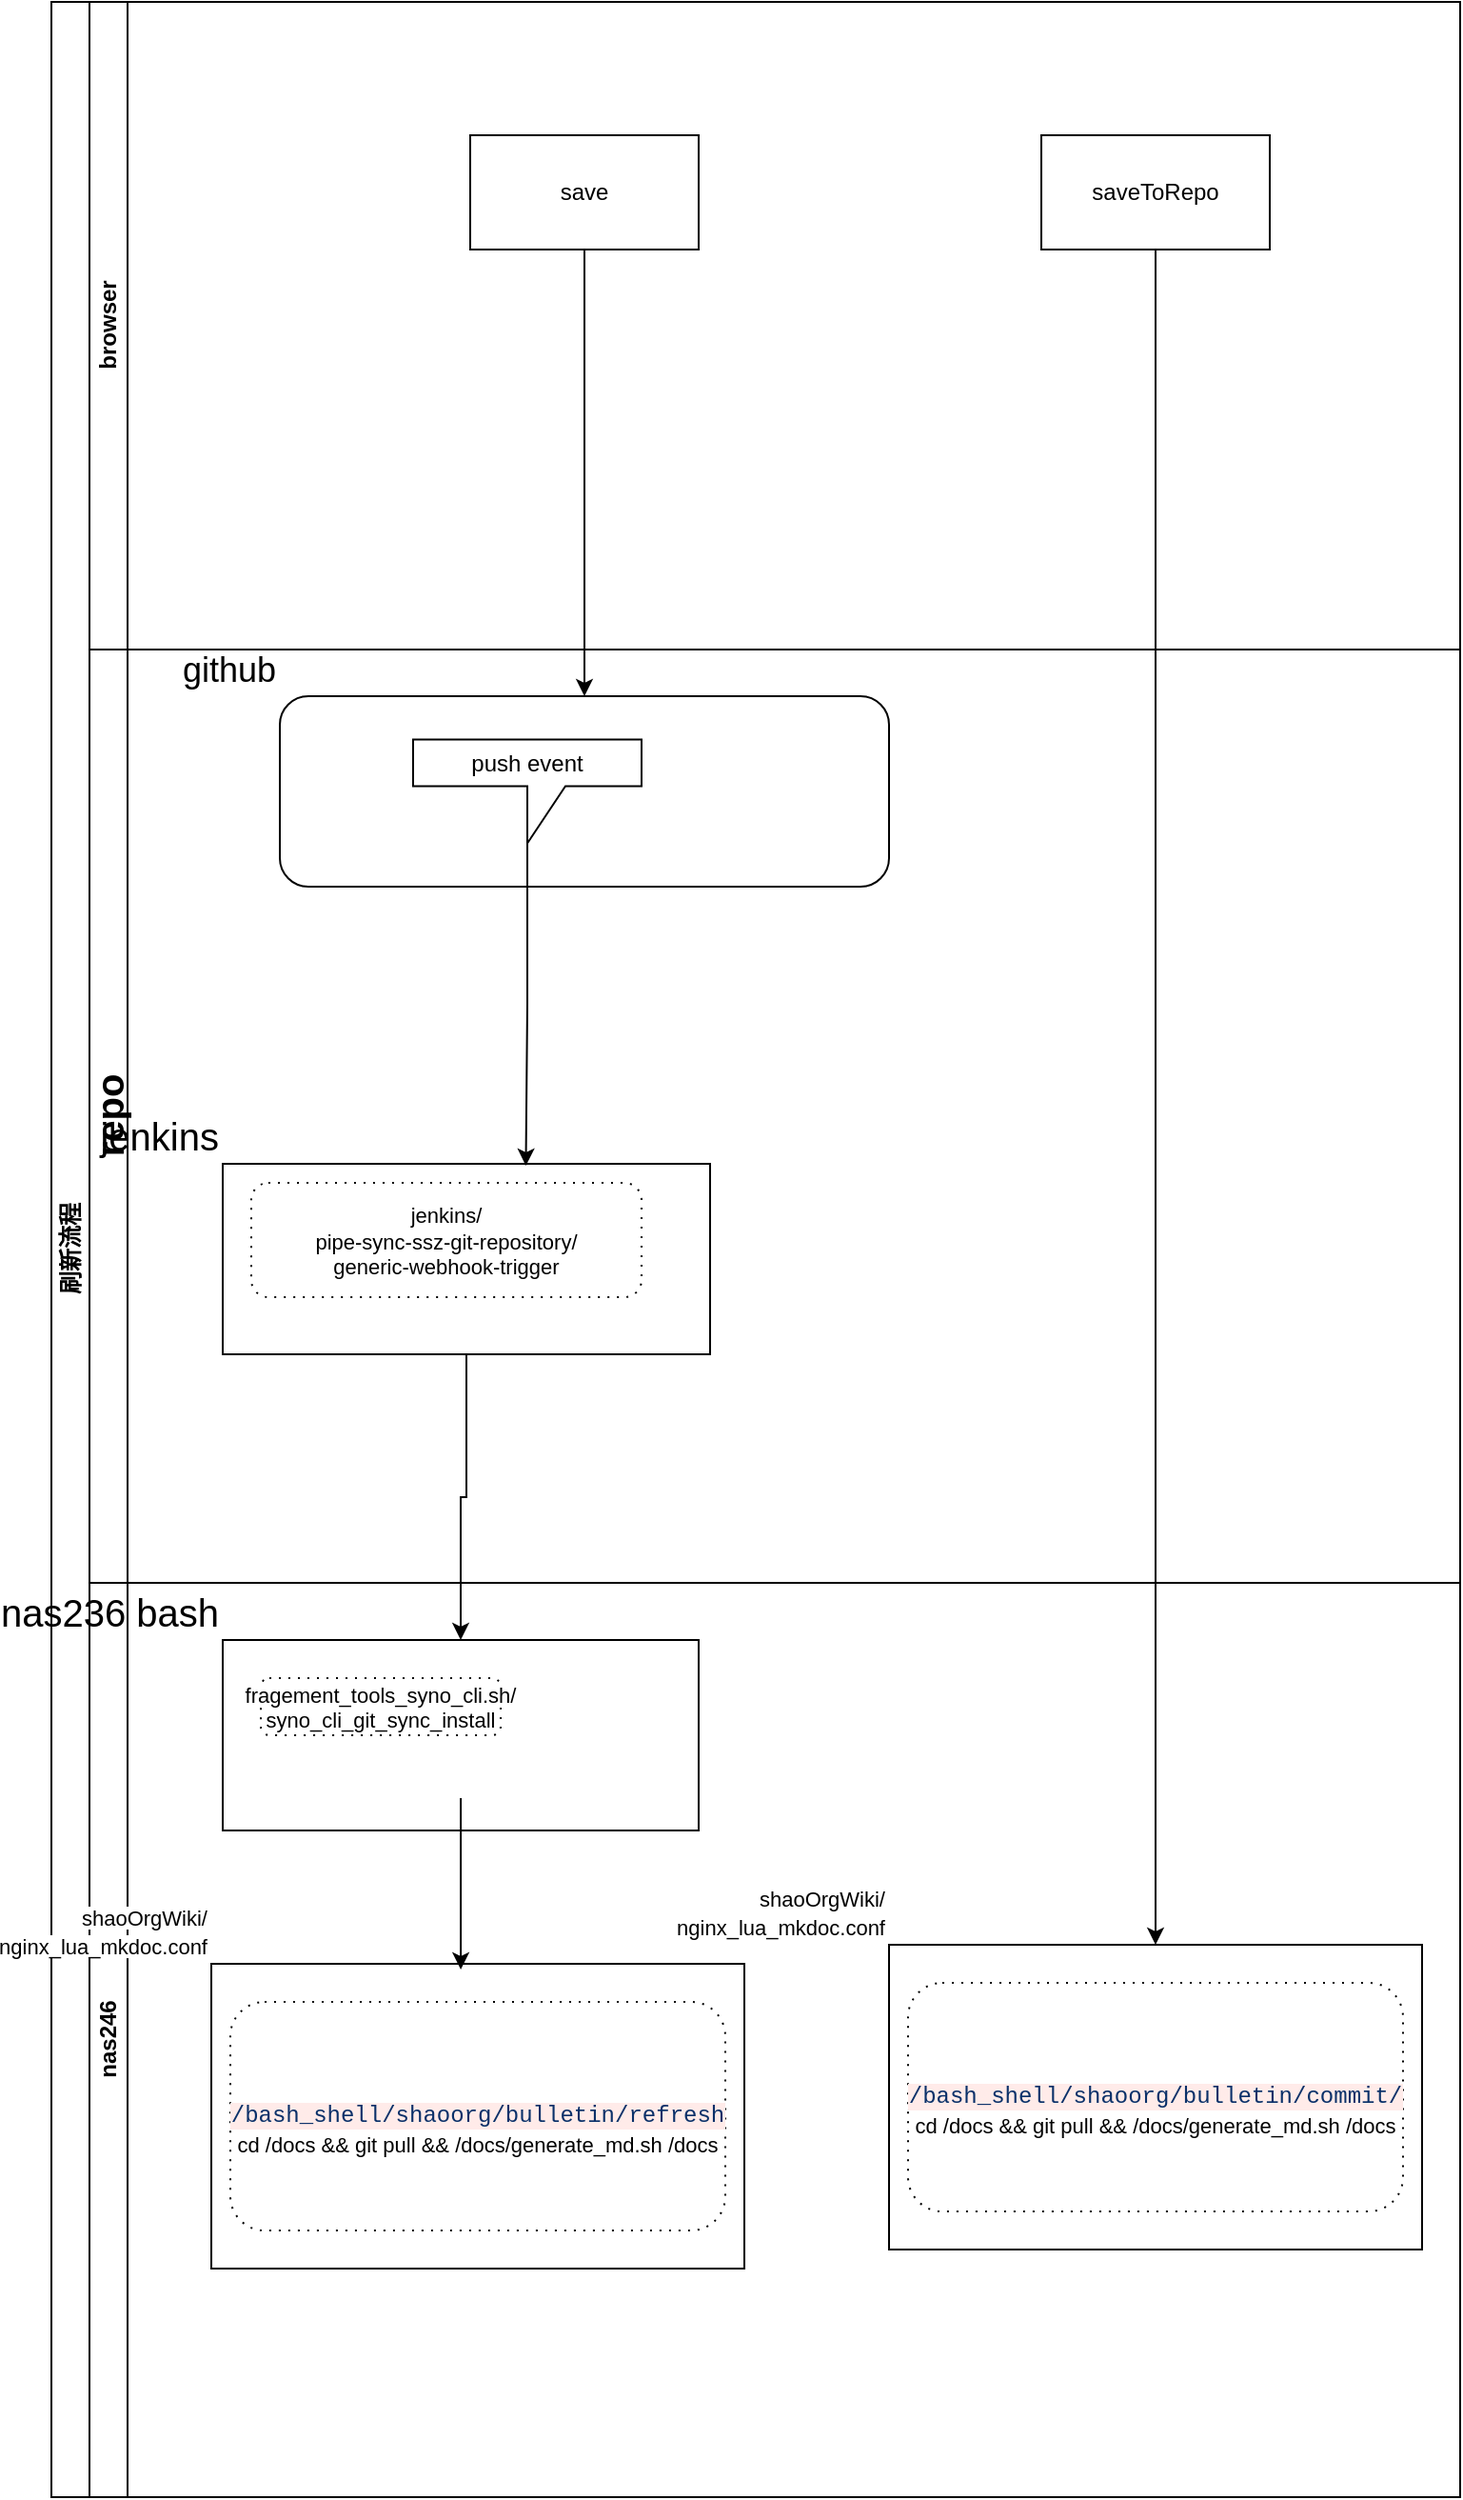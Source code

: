 <mxfile version="24.7.17">
  <diagram id="prtHgNgQTEPvFCAcTncT" name="Page-1">
    <mxGraphModel dx="2074" dy="1042" grid="1" gridSize="10" guides="1" tooltips="1" connect="1" arrows="1" fold="1" page="1" pageScale="1" pageWidth="827" pageHeight="1169" math="0" shadow="0">
      <root>
        <mxCell id="0" />
        <mxCell id="1" parent="0" />
        <mxCell id="dNxyNK7c78bLwvsdeMH5-19" value="刷新流程" style="swimlane;html=1;childLayout=stackLayout;resizeParent=1;resizeParentMax=0;horizontal=0;startSize=20;horizontalStack=0;" parent="1" vertex="1">
          <mxGeometry x="50" y="120" width="740" height="1310" as="geometry" />
        </mxCell>
        <mxCell id="dNxyNK7c78bLwvsdeMH5-20" value="browser" style="swimlane;html=1;startSize=20;horizontal=0;" parent="dNxyNK7c78bLwvsdeMH5-19" vertex="1">
          <mxGeometry x="20" width="720" height="340" as="geometry" />
        </mxCell>
        <mxCell id="wITlb7fnW3Wly0T3jRTa-4" value="save" style="rounded=0;whiteSpace=wrap;html=1;" vertex="1" parent="dNxyNK7c78bLwvsdeMH5-20">
          <mxGeometry x="200" y="70" width="120" height="60" as="geometry" />
        </mxCell>
        <mxCell id="wITlb7fnW3Wly0T3jRTa-5" value="saveToRepo" style="rounded=0;whiteSpace=wrap;html=1;" vertex="1" parent="dNxyNK7c78bLwvsdeMH5-20">
          <mxGeometry x="500" y="70" width="120" height="60" as="geometry" />
        </mxCell>
        <mxCell id="dNxyNK7c78bLwvsdeMH5-21" value="repo" style="swimlane;html=1;startSize=20;horizontal=0;fontSize=20;" parent="dNxyNK7c78bLwvsdeMH5-19" vertex="1">
          <mxGeometry x="20" y="340" width="720" height="490" as="geometry" />
        </mxCell>
        <mxCell id="wITlb7fnW3Wly0T3jRTa-24" value="" style="group" vertex="1" connectable="0" parent="dNxyNK7c78bLwvsdeMH5-21">
          <mxGeometry x="70" y="270" width="256" height="100" as="geometry" />
        </mxCell>
        <mxCell id="wITlb7fnW3Wly0T3jRTa-19" value="jenkins" style="rounded=0;whiteSpace=wrap;html=1;labelPosition=left;verticalLabelPosition=top;align=right;verticalAlign=bottom;fontSize=20;" vertex="1" parent="wITlb7fnW3Wly0T3jRTa-24">
          <mxGeometry width="256" height="100" as="geometry" />
        </mxCell>
        <mxCell id="wITlb7fnW3Wly0T3jRTa-23" value="&lt;span style=&quot;font-size: 11px; text-wrap-mode: nowrap; background-color: rgb(255, 255, 255);&quot;&gt;jenkins/&lt;/span&gt;&lt;div style=&quot;font-size: 11px; text-wrap-mode: nowrap;&quot;&gt;pipe-sync-ssz-git-repository/&lt;/div&gt;&lt;div style=&quot;font-size: 11px; text-wrap-mode: nowrap;&quot;&gt;generic-webhook-trigger&lt;/div&gt;" style="rounded=1;whiteSpace=wrap;html=1;dashed=1;dashPattern=1 4;" vertex="1" parent="wITlb7fnW3Wly0T3jRTa-24">
          <mxGeometry x="15" y="10" width="205" height="60" as="geometry" />
        </mxCell>
        <mxCell id="wITlb7fnW3Wly0T3jRTa-25" value="" style="group" vertex="1" connectable="0" parent="dNxyNK7c78bLwvsdeMH5-21">
          <mxGeometry x="100" y="24.5" width="320" height="105.5" as="geometry" />
        </mxCell>
        <mxCell id="wITlb7fnW3Wly0T3jRTa-2" value="github" style="rounded=1;whiteSpace=wrap;html=1;labelPosition=left;verticalLabelPosition=top;align=right;verticalAlign=bottom;fontSize=18;" vertex="1" parent="wITlb7fnW3Wly0T3jRTa-25">
          <mxGeometry width="320" height="100" as="geometry" />
        </mxCell>
        <mxCell id="wITlb7fnW3Wly0T3jRTa-3" value="push event" style="shape=callout;whiteSpace=wrap;html=1;perimeter=calloutPerimeter;" vertex="1" parent="wITlb7fnW3Wly0T3jRTa-25">
          <mxGeometry x="70" y="22.75" width="120" height="54.5" as="geometry" />
        </mxCell>
        <mxCell id="wITlb7fnW3Wly0T3jRTa-34" style="edgeStyle=orthogonalEdgeStyle;rounded=0;orthogonalLoop=1;jettySize=auto;html=1;entryX=0.622;entryY=0.01;entryDx=0;entryDy=0;entryPerimeter=0;" edge="1" parent="dNxyNK7c78bLwvsdeMH5-21" source="wITlb7fnW3Wly0T3jRTa-3" target="wITlb7fnW3Wly0T3jRTa-19">
          <mxGeometry relative="1" as="geometry" />
        </mxCell>
        <mxCell id="dNxyNK7c78bLwvsdeMH5-22" value="nas246" style="swimlane;html=1;startSize=20;horizontal=0;" parent="dNxyNK7c78bLwvsdeMH5-19" vertex="1">
          <mxGeometry x="20" y="830" width="720" height="480" as="geometry" />
        </mxCell>
        <mxCell id="wITlb7fnW3Wly0T3jRTa-22" value="" style="group" vertex="1" connectable="0" parent="dNxyNK7c78bLwvsdeMH5-22">
          <mxGeometry x="70" y="30" width="250" height="100" as="geometry" />
        </mxCell>
        <mxCell id="wITlb7fnW3Wly0T3jRTa-20" value="nas236 bash" style="rounded=0;whiteSpace=wrap;html=1;labelPosition=left;verticalLabelPosition=top;align=right;verticalAlign=bottom;fontSize=20;movable=1;resizable=1;rotatable=1;deletable=1;editable=1;locked=0;connectable=1;" vertex="1" parent="wITlb7fnW3Wly0T3jRTa-22">
          <mxGeometry width="250" height="100" as="geometry" />
        </mxCell>
        <mxCell id="wITlb7fnW3Wly0T3jRTa-21" value="&lt;span style=&quot;font-size: 11px; text-wrap-mode: nowrap; background-color: rgb(255, 255, 255);&quot;&gt;fragement_tools_syno_cli.sh/&lt;/span&gt;&lt;div style=&quot;font-size: 11px; text-wrap-mode: nowrap;&quot;&gt;syno_cli_git_sync_install&lt;/div&gt;" style="rounded=1;whiteSpace=wrap;html=1;strokeColor=default;dashed=1;dashPattern=1 4;" vertex="1" parent="wITlb7fnW3Wly0T3jRTa-22">
          <mxGeometry x="20" y="20" width="126" height="30" as="geometry" />
        </mxCell>
        <mxCell id="wITlb7fnW3Wly0T3jRTa-28" value="" style="group" vertex="1" connectable="0" parent="dNxyNK7c78bLwvsdeMH5-22">
          <mxGeometry x="420" y="190" width="280" height="160" as="geometry" />
        </mxCell>
        <mxCell id="wITlb7fnW3Wly0T3jRTa-1" value="&lt;span style=&quot;font-size: 11px; text-align: center; text-wrap-mode: nowrap; background-color: rgb(255, 255, 255);&quot;&gt;shaoOrgWiki/&lt;/span&gt;&lt;div&gt;&lt;span style=&quot;font-size: 11px; text-align: center; text-wrap-mode: nowrap; background-color: rgb(255, 255, 255);&quot;&gt;nginx_lua_mkdoc.conf&lt;/span&gt;&lt;/div&gt;" style="rounded=0;whiteSpace=wrap;html=1;labelPosition=left;verticalLabelPosition=top;align=right;verticalAlign=bottom;" vertex="1" parent="wITlb7fnW3Wly0T3jRTa-28">
          <mxGeometry width="280" height="160" as="geometry" />
        </mxCell>
        <mxCell id="wITlb7fnW3Wly0T3jRTa-26" value="&lt;br&gt;&lt;div&gt;&lt;span style=&quot;color: rgb(10, 48, 105); font-family: ui-monospace, SFMono-Regular, &amp;quot;SF Mono&amp;quot;, Menlo, Consolas, &amp;quot;Liberation Mono&amp;quot;, monospace; text-align: start; white-space-collapse: preserve; background-color: rgb(255, 235, 233);&quot;&gt;/bash_shell/shaoorg/bulletin/commit/&lt;/span&gt;&lt;/div&gt;&lt;div&gt;&lt;span style=&quot;font-size: 11px; text-wrap-mode: nowrap; background-color: rgb(255, 255, 255);&quot;&gt;cd /docs &amp;amp;&amp;amp; git pull &amp;amp;&amp;amp; /docs/generate_md.sh /docs&lt;/span&gt;&lt;span style=&quot;color: rgb(10, 48, 105); font-family: ui-monospace, SFMono-Regular, &amp;quot;SF Mono&amp;quot;, Menlo, Consolas, &amp;quot;Liberation Mono&amp;quot;, monospace; text-align: start; white-space-collapse: preserve; background-color: rgb(255, 235, 233);&quot;&gt;&lt;/span&gt;&lt;/div&gt;" style="rounded=1;whiteSpace=wrap;html=1;dashed=1;dashPattern=1 4;" vertex="1" parent="wITlb7fnW3Wly0T3jRTa-28">
          <mxGeometry x="10" y="20" width="260" height="120" as="geometry" />
        </mxCell>
        <mxCell id="wITlb7fnW3Wly0T3jRTa-29" value="" style="group" vertex="1" connectable="0" parent="dNxyNK7c78bLwvsdeMH5-22">
          <mxGeometry x="64" y="200" width="280" height="160" as="geometry" />
        </mxCell>
        <mxCell id="wITlb7fnW3Wly0T3jRTa-30" value="&lt;span style=&quot;font-size: 11px; text-align: center; text-wrap-mode: nowrap; background-color: rgb(255, 255, 255);&quot;&gt;shaoOrgWiki/&lt;/span&gt;&lt;div&gt;&lt;span style=&quot;font-size: 11px; text-align: center; text-wrap-mode: nowrap; background-color: rgb(255, 255, 255);&quot;&gt;nginx_lua_mkdoc.conf&lt;/span&gt;&lt;/div&gt;" style="rounded=0;whiteSpace=wrap;html=1;labelPosition=left;verticalLabelPosition=top;align=right;verticalAlign=bottom;" vertex="1" parent="wITlb7fnW3Wly0T3jRTa-29">
          <mxGeometry width="280" height="160" as="geometry" />
        </mxCell>
        <mxCell id="wITlb7fnW3Wly0T3jRTa-31" value="&lt;br&gt;&lt;div&gt;&lt;span style=&quot;color: rgb(10, 48, 105); font-family: ui-monospace, SFMono-Regular, &amp;quot;SF Mono&amp;quot;, Menlo, Consolas, &amp;quot;Liberation Mono&amp;quot;, monospace; text-align: start; white-space-collapse: preserve; background-color: rgb(255, 235, 233);&quot;&gt;/bash_shell/shaoorg/bulletin/refresh&lt;/span&gt;&lt;/div&gt;&lt;div&gt;&lt;span style=&quot;font-size: 11px; text-wrap-mode: nowrap; background-color: rgb(255, 255, 255);&quot;&gt;cd /docs &amp;amp;&amp;amp; git pull &amp;amp;&amp;amp; /docs/generate_md.sh /docs&lt;/span&gt;&lt;span style=&quot;color: rgb(10, 48, 105); font-family: ui-monospace, SFMono-Regular, &amp;quot;SF Mono&amp;quot;, Menlo, Consolas, &amp;quot;Liberation Mono&amp;quot;, monospace; text-align: start; white-space-collapse: preserve; background-color: rgb(255, 235, 233);&quot;&gt;&lt;/span&gt;&lt;/div&gt;" style="rounded=1;whiteSpace=wrap;html=1;dashed=1;dashPattern=1 4;" vertex="1" parent="wITlb7fnW3Wly0T3jRTa-29">
          <mxGeometry x="10" y="20" width="260" height="120" as="geometry" />
        </mxCell>
        <mxCell id="wITlb7fnW3Wly0T3jRTa-36" style="edgeStyle=orthogonalEdgeStyle;rounded=0;orthogonalLoop=1;jettySize=auto;html=1;entryX=0.468;entryY=0.125;entryDx=0;entryDy=0;entryPerimeter=0;" edge="1" parent="dNxyNK7c78bLwvsdeMH5-22">
          <mxGeometry relative="1" as="geometry">
            <mxPoint x="195.04" y="113" as="sourcePoint" />
            <mxPoint x="195.04" y="203" as="targetPoint" />
          </mxGeometry>
        </mxCell>
        <mxCell id="wITlb7fnW3Wly0T3jRTa-7" style="edgeStyle=orthogonalEdgeStyle;rounded=0;orthogonalLoop=1;jettySize=auto;html=1;" edge="1" parent="dNxyNK7c78bLwvsdeMH5-19" source="wITlb7fnW3Wly0T3jRTa-5" target="wITlb7fnW3Wly0T3jRTa-1">
          <mxGeometry relative="1" as="geometry" />
        </mxCell>
        <mxCell id="wITlb7fnW3Wly0T3jRTa-32" style="edgeStyle=orthogonalEdgeStyle;rounded=0;orthogonalLoop=1;jettySize=auto;html=1;" edge="1" parent="dNxyNK7c78bLwvsdeMH5-19" source="wITlb7fnW3Wly0T3jRTa-4" target="wITlb7fnW3Wly0T3jRTa-2">
          <mxGeometry relative="1" as="geometry" />
        </mxCell>
        <mxCell id="wITlb7fnW3Wly0T3jRTa-35" style="edgeStyle=orthogonalEdgeStyle;rounded=0;orthogonalLoop=1;jettySize=auto;html=1;entryX=0.5;entryY=0;entryDx=0;entryDy=0;" edge="1" parent="dNxyNK7c78bLwvsdeMH5-19" source="wITlb7fnW3Wly0T3jRTa-19" target="wITlb7fnW3Wly0T3jRTa-20">
          <mxGeometry relative="1" as="geometry" />
        </mxCell>
      </root>
    </mxGraphModel>
  </diagram>
</mxfile>
